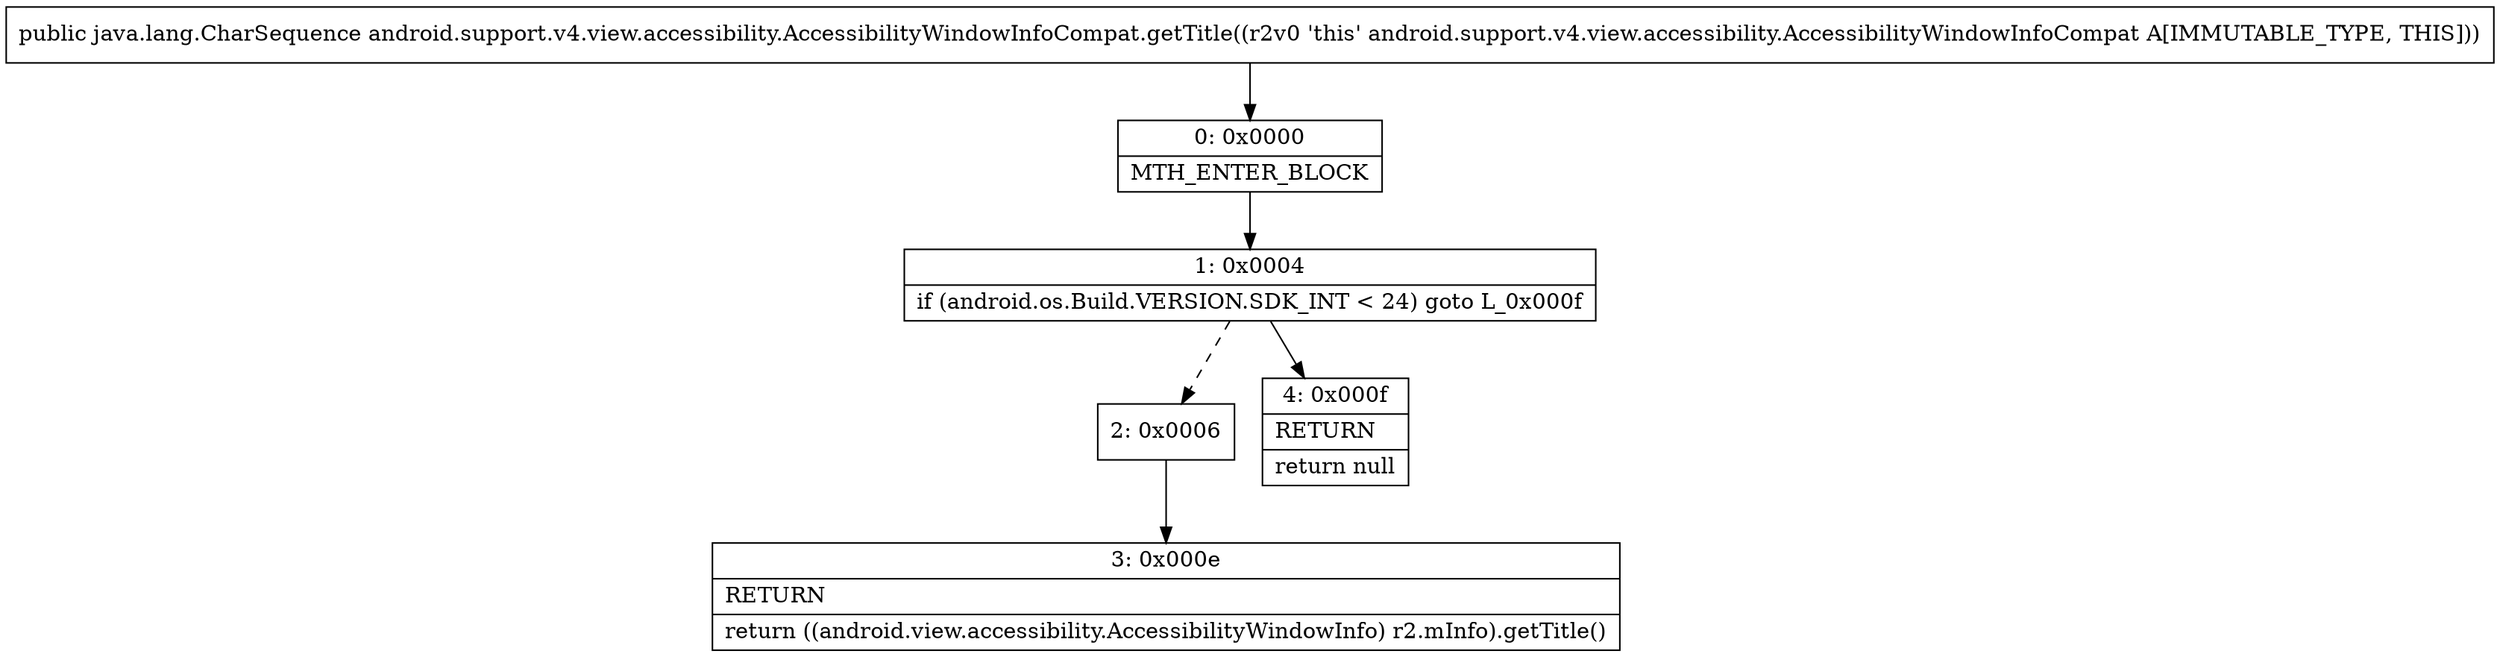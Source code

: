 digraph "CFG forandroid.support.v4.view.accessibility.AccessibilityWindowInfoCompat.getTitle()Ljava\/lang\/CharSequence;" {
Node_0 [shape=record,label="{0\:\ 0x0000|MTH_ENTER_BLOCK\l}"];
Node_1 [shape=record,label="{1\:\ 0x0004|if (android.os.Build.VERSION.SDK_INT \< 24) goto L_0x000f\l}"];
Node_2 [shape=record,label="{2\:\ 0x0006}"];
Node_3 [shape=record,label="{3\:\ 0x000e|RETURN\l|return ((android.view.accessibility.AccessibilityWindowInfo) r2.mInfo).getTitle()\l}"];
Node_4 [shape=record,label="{4\:\ 0x000f|RETURN\l|return null\l}"];
MethodNode[shape=record,label="{public java.lang.CharSequence android.support.v4.view.accessibility.AccessibilityWindowInfoCompat.getTitle((r2v0 'this' android.support.v4.view.accessibility.AccessibilityWindowInfoCompat A[IMMUTABLE_TYPE, THIS])) }"];
MethodNode -> Node_0;
Node_0 -> Node_1;
Node_1 -> Node_2[style=dashed];
Node_1 -> Node_4;
Node_2 -> Node_3;
}

